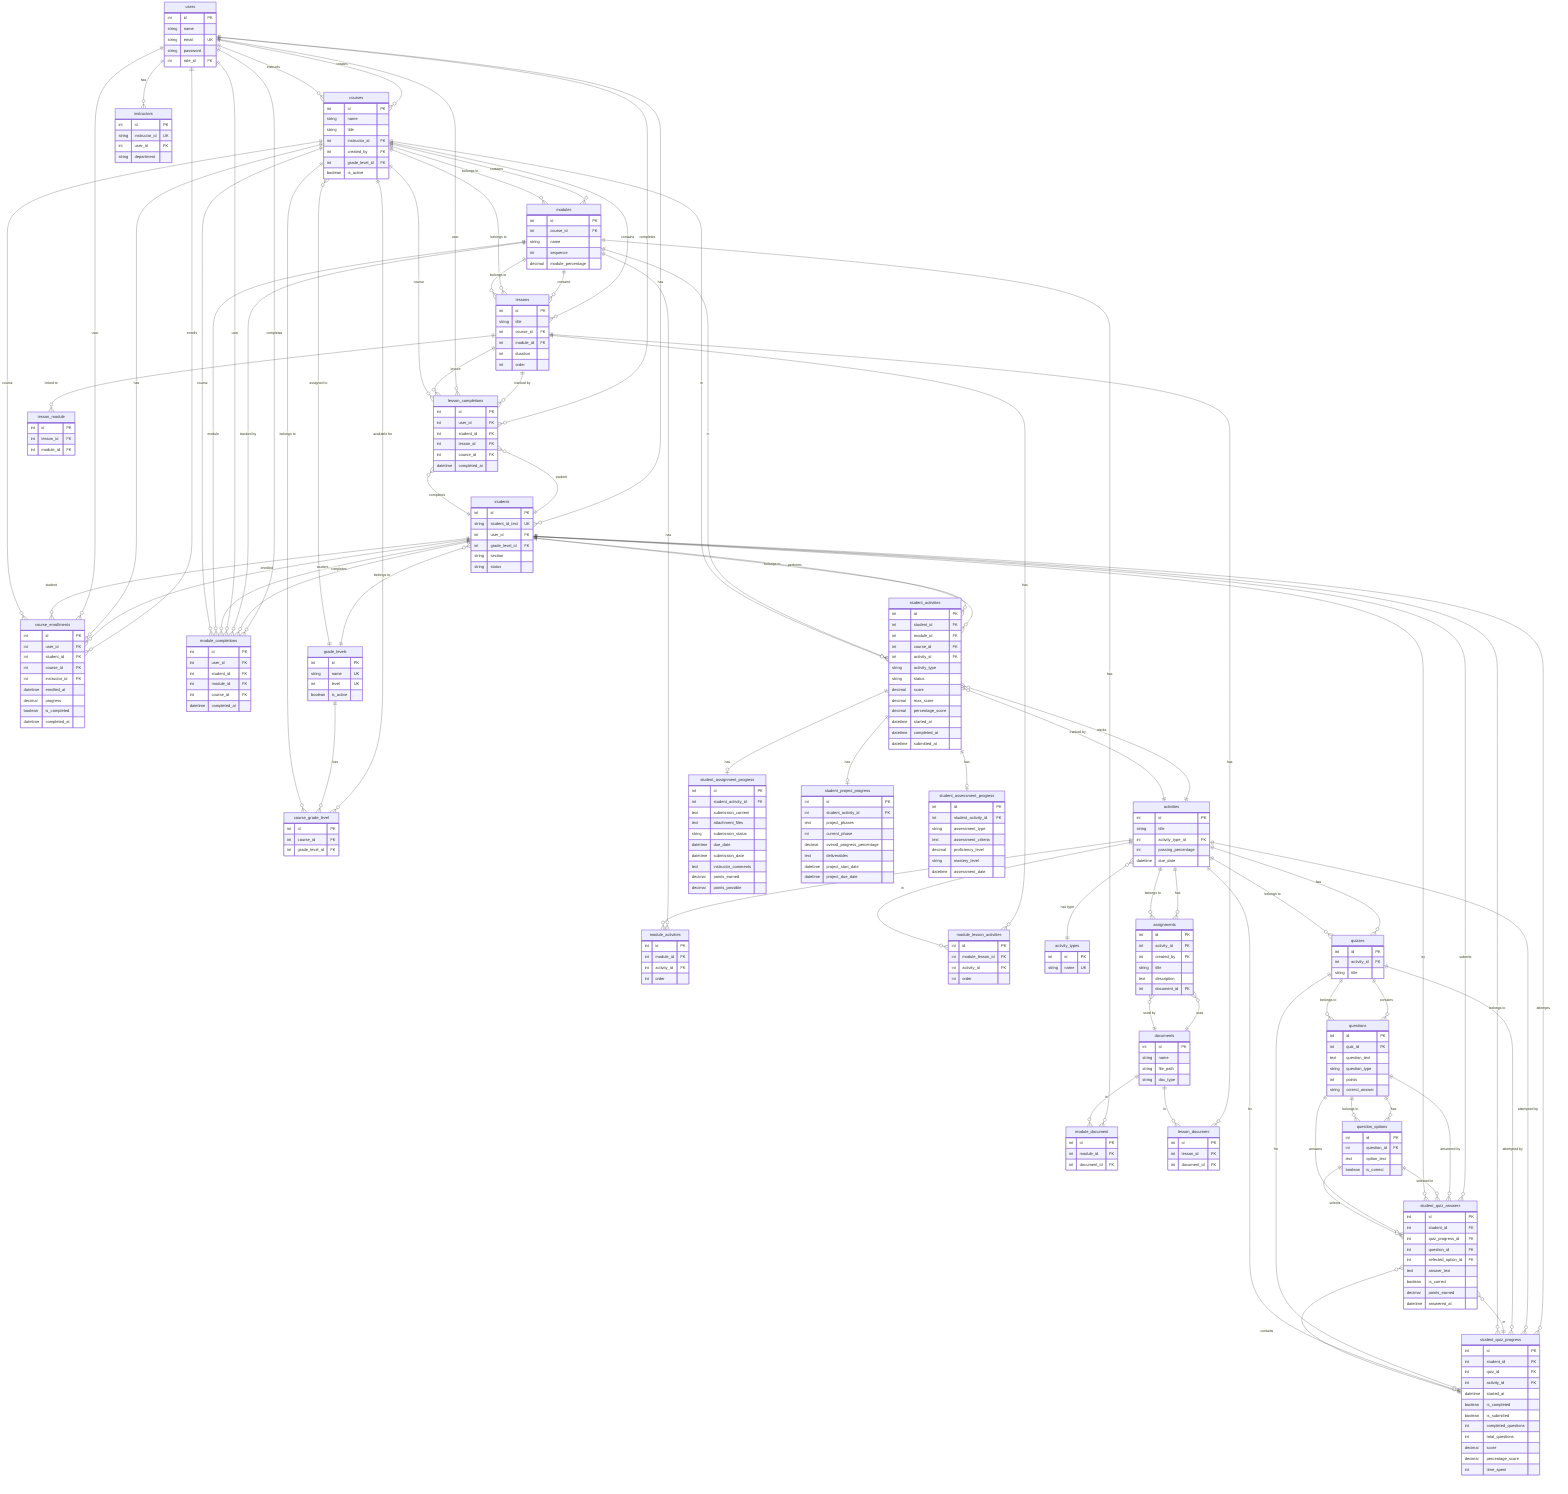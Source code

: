 erDiagram
    users ||--o{ courses : "creates"
    users ||--o{ courses : "instructs"
    users ||--o{ students : "has"
    users ||--o{ instructors : "has"
    users ||--o{ course_enrollments : "enrolls"
    users ||--o{ module_completions : "completes"
    users ||--o{ lesson_completions : "completes"
    
    students }o--|| grade_levels : "belongs to"
    students ||--o{ course_enrollments : "enrolled"
    students ||--o{ student_activities : "performs"
    students ||--o{ student_quiz_progress : "attempts"
    students ||--o{ student_quiz_answers : "submits"
    students ||--o{ module_completions : "completes"
    students ||--o{ lesson_completions : "completes"
    
    courses ||--o{ modules : "contains"
    courses ||--o{ lessons : "contains"
    courses ||--o{ course_enrollments : "has"
    courses }o--|| grade_levels : "assigned to"
    courses ||--o{ course_grade_level : "available for"
    
    modules }o--|| courses : "belongs to"
    modules ||--o{ lessons : "contains"
    modules ||--o{ module_activities : "has"
    modules ||--o{ module_document : "has"
    modules ||--o{ module_completions : "tracked by"
    
    lessons }o--|| courses : "belongs to"
    lessons }o--|| modules : "belongs to"
    lessons ||--o{ lesson_document : "has"
    lessons ||--o{ lesson_module : "linked to"
    lessons ||--o{ module_lesson_activities : "has"
    lessons ||--o{ lesson_completions : "tracked by"

    activities }o--|| activity_types : "has type"
    activities ||--o{ module_activities : "in"
    activities ||--o{ module_lesson_activities : "in"
    activities ||--o{ quizzes : "has"
    activities ||--o{ assignments : "has"
    activities ||--o{ student_activities : "tracked by"
    activities ||--o{ student_quiz_progress : "attempted by"
    
    quizzes }o--|| activities : "belongs to"
    quizzes ||--o{ questions : "contains"
    quizzes ||--o{ student_quiz_progress : "attempted by"
    
    questions }o--|| quizzes : "belongs to"
    questions ||--o{ question_options : "has"
    questions ||--o{ student_quiz_answers : "answered by"
    
    question_options }o--|| questions : "belongs to"
    question_options ||--o{ student_quiz_answers : "selected in"
    
    assignments }o--|| activities : "belongs to"
    assignments }o--|| documents : "uses"
    
    documents ||--o{ lesson_document : "in"
    documents ||--o{ module_document : "in"
    documents ||--o{ assignments : "used by"
    
    student_activities }o--|| students : "belongs to"
    student_activities }o--|| modules : "in"
    student_activities }o--|| courses : "in"
    student_activities }o--|| activities : "tracks"
    student_activities ||--o| student_assignment_progress : "has"
    student_activities ||--o| student_project_progress : "has"
    student_activities ||--o| student_assessment_progress : "has"
    
    student_quiz_progress }o--|| students : "belongs to"
    student_quiz_progress }o--|| quizzes : "for"
    student_quiz_progress }o--|| activities : "for"
    student_quiz_progress ||--o{ student_quiz_answers : "contains"
    
    student_quiz_answers }o--|| students : "by"
    student_quiz_answers }o--|| student_quiz_progress : "in"
    student_quiz_answers }o--|| questions : "answers"
    student_quiz_answers }o--|| question_options : "selects"
    
    course_enrollments }o--|| users : "user"
    course_enrollments }o--|| students : "student"
    course_enrollments }o--|| courses : "course"
    
    module_completions }o--|| users : "user"
    module_completions }o--|| students : "student"
    module_completions }o--|| modules : "module"
    module_completions }o--|| courses : "course"
    
    lesson_completions }o--|| users : "user"
    lesson_completions }o--|| students : "student"
    lesson_completions }o--|| lessons : "lesson"
    lesson_completions }o--|| courses : "course"
    
    grade_levels ||--o{ course_grade_level : "has"
    course_grade_level }o--|| courses : "belongs to"

    users {
        int id PK
        string name
        string email UK
        string password
        int role_id FK
    }

    students {
        int id PK
        string student_id_text UK
        int user_id FK
        int grade_level_id FK
        string section
        string status
    }

    instructors {
        int id PK
        string instructor_id UK
        int user_id FK
        string department
    }

    grade_levels {
        int id PK
        string name UK
        int level UK
        boolean is_active
    }

    courses {
        int id PK
        string name
        string title
        int instructor_id FK
        int created_by FK
        int grade_level_id FK
        boolean is_active
    }

    modules {
        int id PK
        int course_id FK
        string name
        int sequence
        decimal module_percentage
    }

    lessons {
        int id PK
        string title
        int course_id FK
        int module_id FK
        int duration
        int order
    }

    activities {
        int id PK
        string title
        int activity_type_id FK
        int passing_percentage
        datetime due_date
    }

    activity_types {
        int id PK
        string name UK
    }

    quizzes {
        int id PK
        int activity_id FK
        string title
    }

    questions {
        int id PK
        int quiz_id FK
        text question_text
        string question_type
        int points
        string correct_answer
    }

    question_options {
        int id PK
        int question_id FK
        text option_text
        boolean is_correct
    }

    assignments {
        int id PK
        int activity_id FK
        int created_by FK
        string title
        text description
        int document_id FK
    }

    documents {
        int id PK
        string name
        string file_path
        string doc_type
    }

    course_enrollments {
        int id PK
        int user_id FK
        int student_id FK
        int course_id FK
        int instructor_id FK
        datetime enrolled_at
        decimal progress
        boolean is_completed
        datetime completed_at
    }

    student_activities {
        int id PK
        int student_id FK
        int module_id FK
        int course_id FK
        int activity_id FK
        string activity_type
        string status
        decimal score
        decimal max_score
        decimal percentage_score
        datetime started_at
        datetime completed_at
        datetime submitted_at
    }

    student_quiz_progress {
        int id PK
        int student_id FK
        int quiz_id FK
        int activity_id FK
        datetime started_at
        boolean is_completed
        boolean is_submitted
        int completed_questions
        int total_questions
        decimal score
        decimal percentage_score
        int time_spent
    }

    student_quiz_answers {
        int id PK
        int student_id FK
        int quiz_progress_id FK
        int question_id FK
        int selected_option_id FK
        text answer_text
        boolean is_correct
        decimal points_earned
        datetime answered_at
    }

    student_assignment_progress {
        int id PK
        int student_activity_id FK
        text submission_content
        text attachment_files
        string submission_status
        datetime due_date
        datetime submission_date
        text instructor_comments
        decimal points_earned
        decimal points_possible
    }

    student_project_progress {
        int id PK
        int student_activity_id FK
        text project_phases
        int current_phase
        decimal overall_progress_percentage
        text deliverables
        datetime project_start_date
        datetime project_due_date
    }

    student_assessment_progress {
        int id PK
        int student_activity_id FK
        string assessment_type
        text assessment_criteria
        decimal proficiency_level
        string mastery_level
        datetime assessment_date
    }

    module_completions {
        int id PK
        int user_id FK
        int student_id FK
        int module_id FK
        int course_id FK
        datetime completed_at
    }

    lesson_completions {
        int id PK
        int user_id FK
        int student_id FK
        int lesson_id FK
        int course_id FK
        datetime completed_at
    }

    module_activities {
        int id PK
        int module_id FK
        int activity_id FK
        int order
    }

    module_lesson_activities {
        int id PK
        int module_lesson_id FK
        int activity_id FK
        int order
    }

    course_grade_level {
        int id PK
        int course_id FK
        int grade_level_id FK
    }

    lesson_document {
        int id PK
        int lesson_id FK
        int document_id FK
    }

    module_document {
        int id PK
        int module_id FK
        int document_id FK
    }

    lesson_module {
        int id PK
        int lesson_id FK
        int module_id FK
    }